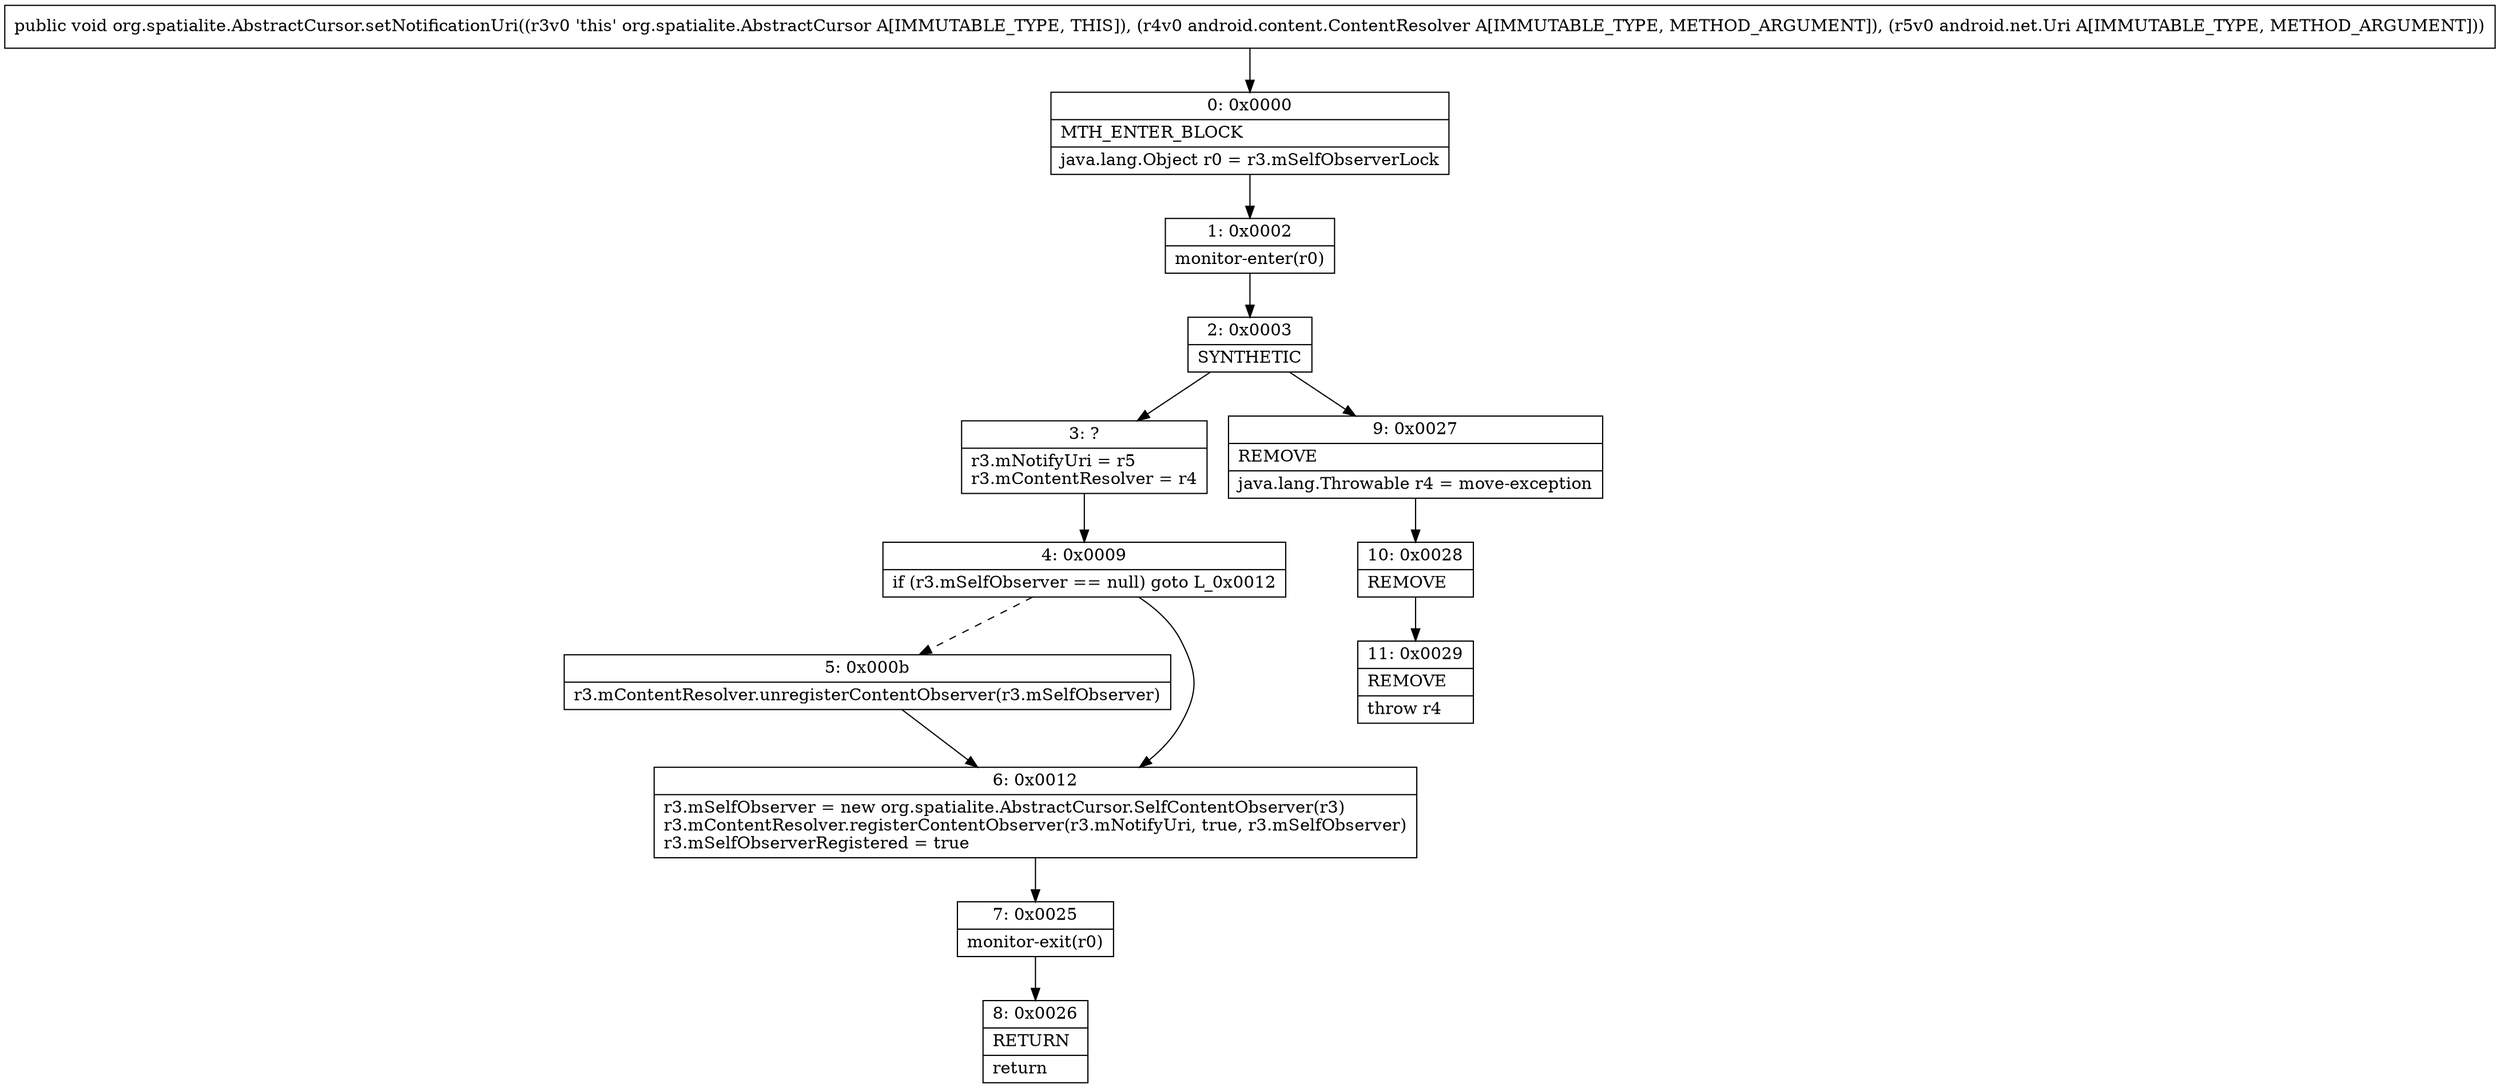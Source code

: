 digraph "CFG fororg.spatialite.AbstractCursor.setNotificationUri(Landroid\/content\/ContentResolver;Landroid\/net\/Uri;)V" {
Node_0 [shape=record,label="{0\:\ 0x0000|MTH_ENTER_BLOCK\l|java.lang.Object r0 = r3.mSelfObserverLock\l}"];
Node_1 [shape=record,label="{1\:\ 0x0002|monitor\-enter(r0)\l}"];
Node_2 [shape=record,label="{2\:\ 0x0003|SYNTHETIC\l}"];
Node_3 [shape=record,label="{3\:\ ?|r3.mNotifyUri = r5\lr3.mContentResolver = r4\l}"];
Node_4 [shape=record,label="{4\:\ 0x0009|if (r3.mSelfObserver == null) goto L_0x0012\l}"];
Node_5 [shape=record,label="{5\:\ 0x000b|r3.mContentResolver.unregisterContentObserver(r3.mSelfObserver)\l}"];
Node_6 [shape=record,label="{6\:\ 0x0012|r3.mSelfObserver = new org.spatialite.AbstractCursor.SelfContentObserver(r3)\lr3.mContentResolver.registerContentObserver(r3.mNotifyUri, true, r3.mSelfObserver)\lr3.mSelfObserverRegistered = true\l}"];
Node_7 [shape=record,label="{7\:\ 0x0025|monitor\-exit(r0)\l}"];
Node_8 [shape=record,label="{8\:\ 0x0026|RETURN\l|return\l}"];
Node_9 [shape=record,label="{9\:\ 0x0027|REMOVE\l|java.lang.Throwable r4 = move\-exception\l}"];
Node_10 [shape=record,label="{10\:\ 0x0028|REMOVE\l}"];
Node_11 [shape=record,label="{11\:\ 0x0029|REMOVE\l|throw r4\l}"];
MethodNode[shape=record,label="{public void org.spatialite.AbstractCursor.setNotificationUri((r3v0 'this' org.spatialite.AbstractCursor A[IMMUTABLE_TYPE, THIS]), (r4v0 android.content.ContentResolver A[IMMUTABLE_TYPE, METHOD_ARGUMENT]), (r5v0 android.net.Uri A[IMMUTABLE_TYPE, METHOD_ARGUMENT])) }"];
MethodNode -> Node_0;
Node_0 -> Node_1;
Node_1 -> Node_2;
Node_2 -> Node_3;
Node_2 -> Node_9;
Node_3 -> Node_4;
Node_4 -> Node_5[style=dashed];
Node_4 -> Node_6;
Node_5 -> Node_6;
Node_6 -> Node_7;
Node_7 -> Node_8;
Node_9 -> Node_10;
Node_10 -> Node_11;
}

